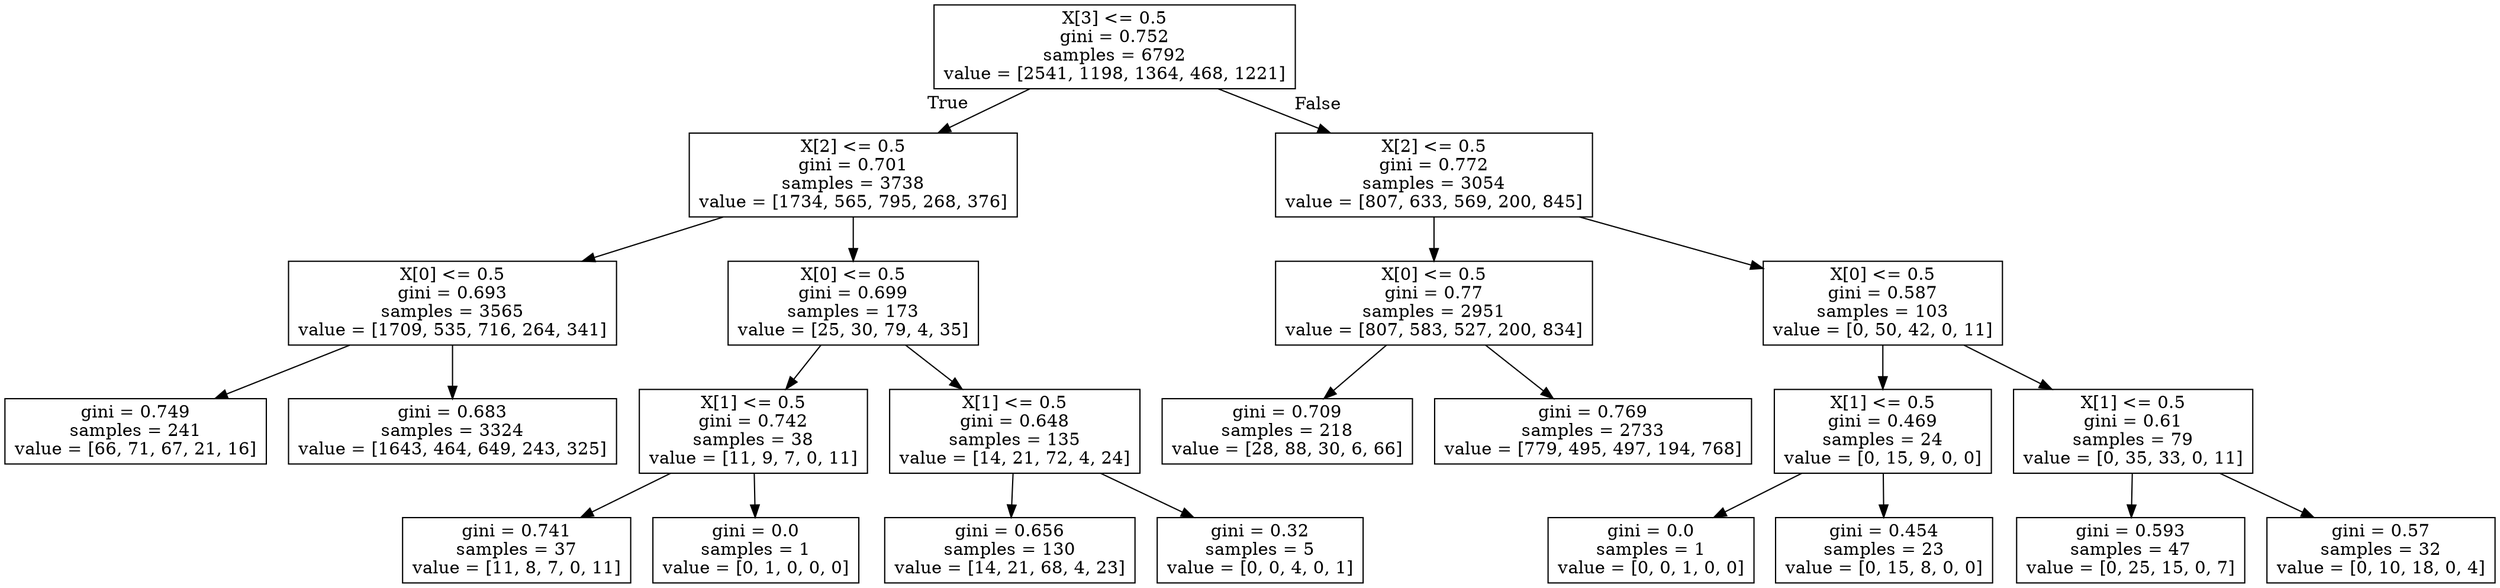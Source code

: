 digraph Tree {
node [shape=box] ;
0 [label="X[3] <= 0.5\ngini = 0.752\nsamples = 6792\nvalue = [2541, 1198, 1364, 468, 1221]"] ;
1 [label="X[2] <= 0.5\ngini = 0.701\nsamples = 3738\nvalue = [1734, 565, 795, 268, 376]"] ;
0 -> 1 [labeldistance=2.5, labelangle=45, headlabel="True"] ;
2 [label="X[0] <= 0.5\ngini = 0.693\nsamples = 3565\nvalue = [1709, 535, 716, 264, 341]"] ;
1 -> 2 ;
3 [label="gini = 0.749\nsamples = 241\nvalue = [66, 71, 67, 21, 16]"] ;
2 -> 3 ;
4 [label="gini = 0.683\nsamples = 3324\nvalue = [1643, 464, 649, 243, 325]"] ;
2 -> 4 ;
5 [label="X[0] <= 0.5\ngini = 0.699\nsamples = 173\nvalue = [25, 30, 79, 4, 35]"] ;
1 -> 5 ;
6 [label="X[1] <= 0.5\ngini = 0.742\nsamples = 38\nvalue = [11, 9, 7, 0, 11]"] ;
5 -> 6 ;
7 [label="gini = 0.741\nsamples = 37\nvalue = [11, 8, 7, 0, 11]"] ;
6 -> 7 ;
8 [label="gini = 0.0\nsamples = 1\nvalue = [0, 1, 0, 0, 0]"] ;
6 -> 8 ;
9 [label="X[1] <= 0.5\ngini = 0.648\nsamples = 135\nvalue = [14, 21, 72, 4, 24]"] ;
5 -> 9 ;
10 [label="gini = 0.656\nsamples = 130\nvalue = [14, 21, 68, 4, 23]"] ;
9 -> 10 ;
11 [label="gini = 0.32\nsamples = 5\nvalue = [0, 0, 4, 0, 1]"] ;
9 -> 11 ;
12 [label="X[2] <= 0.5\ngini = 0.772\nsamples = 3054\nvalue = [807, 633, 569, 200, 845]"] ;
0 -> 12 [labeldistance=2.5, labelangle=-45, headlabel="False"] ;
13 [label="X[0] <= 0.5\ngini = 0.77\nsamples = 2951\nvalue = [807, 583, 527, 200, 834]"] ;
12 -> 13 ;
14 [label="gini = 0.709\nsamples = 218\nvalue = [28, 88, 30, 6, 66]"] ;
13 -> 14 ;
15 [label="gini = 0.769\nsamples = 2733\nvalue = [779, 495, 497, 194, 768]"] ;
13 -> 15 ;
16 [label="X[0] <= 0.5\ngini = 0.587\nsamples = 103\nvalue = [0, 50, 42, 0, 11]"] ;
12 -> 16 ;
17 [label="X[1] <= 0.5\ngini = 0.469\nsamples = 24\nvalue = [0, 15, 9, 0, 0]"] ;
16 -> 17 ;
18 [label="gini = 0.0\nsamples = 1\nvalue = [0, 0, 1, 0, 0]"] ;
17 -> 18 ;
19 [label="gini = 0.454\nsamples = 23\nvalue = [0, 15, 8, 0, 0]"] ;
17 -> 19 ;
20 [label="X[1] <= 0.5\ngini = 0.61\nsamples = 79\nvalue = [0, 35, 33, 0, 11]"] ;
16 -> 20 ;
21 [label="gini = 0.593\nsamples = 47\nvalue = [0, 25, 15, 0, 7]"] ;
20 -> 21 ;
22 [label="gini = 0.57\nsamples = 32\nvalue = [0, 10, 18, 0, 4]"] ;
20 -> 22 ;
}